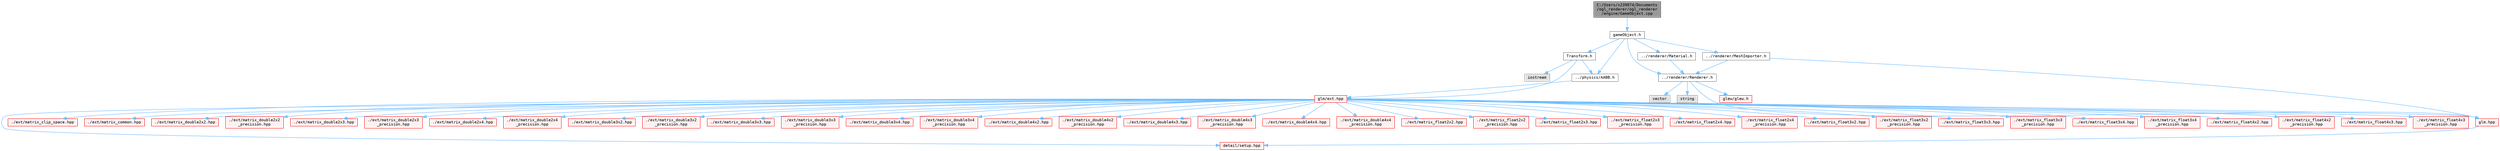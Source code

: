 digraph "C:/Users/s239074/Documents/ogl_renderer/ogl_renderer/engine/GameObject.cpp"
{
 // LATEX_PDF_SIZE
  bgcolor="transparent";
  edge [fontname=Terminal,fontsize=10,labelfontname=Helvetica,labelfontsize=10];
  node [fontname=Terminal,fontsize=10,shape=box,height=0.2,width=0.4];
  Node1 [label="C:/Users/s239074/Documents\l/ogl_renderer/ogl_renderer\l/engine/GameObject.cpp",height=0.2,width=0.4,color="gray40", fillcolor="grey60", style="filled", fontcolor="black",tooltip=" "];
  Node1 -> Node2 [color="steelblue1",style="solid"];
  Node2 [label="gameObject.h",height=0.2,width=0.4,color="grey40", fillcolor="white", style="filled",URL="$_game_object_8h.html",tooltip=" "];
  Node2 -> Node3 [color="steelblue1",style="solid"];
  Node3 [label="Transform.h",height=0.2,width=0.4,color="grey40", fillcolor="white", style="filled",URL="$_transform_8h.html",tooltip=" "];
  Node3 -> Node4 [color="steelblue1",style="solid"];
  Node4 [label="glm/ext.hpp",height=0.2,width=0.4,color="red", fillcolor="#FFF0F0", style="filled",URL="$ext_8hpp.html",tooltip=" "];
  Node4 -> Node5 [color="steelblue1",style="solid"];
  Node5 [label="detail/setup.hpp",height=0.2,width=0.4,color="red", fillcolor="#FFF0F0", style="filled",URL="$setup_8hpp.html",tooltip=" "];
  Node4 -> Node9 [color="steelblue1",style="solid"];
  Node9 [label="glm.hpp",height=0.2,width=0.4,color="red", fillcolor="#FFF0F0", style="filled",URL="$glm_8hpp.html",tooltip=" "];
  Node9 -> Node5 [color="steelblue1",style="solid"];
  Node4 -> Node148 [color="steelblue1",style="solid"];
  Node148 [label="./ext/matrix_clip_space.hpp",height=0.2,width=0.4,color="red", fillcolor="#FFF0F0", style="filled",URL="$matrix__clip__space_8hpp.html",tooltip=" "];
  Node4 -> Node152 [color="steelblue1",style="solid"];
  Node152 [label="./ext/matrix_common.hpp",height=0.2,width=0.4,color="red", fillcolor="#FFF0F0", style="filled",URL="$matrix__common_8hpp.html",tooltip=" "];
  Node4 -> Node60 [color="steelblue1",style="solid"];
  Node60 [label="./ext/matrix_double2x2.hpp",height=0.2,width=0.4,color="red", fillcolor="#FFF0F0", style="filled",URL="$matrix__double2x2_8hpp.html",tooltip=" "];
  Node4 -> Node134 [color="steelblue1",style="solid"];
  Node134 [label="./ext/matrix_double2x2\l_precision.hpp",height=0.2,width=0.4,color="red", fillcolor="#FFF0F0", style="filled",URL="$matrix__double2x2__precision_8hpp.html",tooltip=" "];
  Node4 -> Node65 [color="steelblue1",style="solid"];
  Node65 [label="./ext/matrix_double2x3.hpp",height=0.2,width=0.4,color="red", fillcolor="#FFF0F0", style="filled",URL="$matrix__double2x3_8hpp.html",tooltip=" "];
  Node4 -> Node68 [color="steelblue1",style="solid"];
  Node68 [label="./ext/matrix_double2x3\l_precision.hpp",height=0.2,width=0.4,color="red", fillcolor="#FFF0F0", style="filled",URL="$matrix__double2x3__precision_8hpp.html",tooltip=" "];
  Node4 -> Node72 [color="steelblue1",style="solid"];
  Node72 [label="./ext/matrix_double2x4.hpp",height=0.2,width=0.4,color="red", fillcolor="#FFF0F0", style="filled",URL="$matrix__double2x4_8hpp.html",tooltip=" "];
  Node4 -> Node75 [color="steelblue1",style="solid"];
  Node75 [label="./ext/matrix_double2x4\l_precision.hpp",height=0.2,width=0.4,color="red", fillcolor="#FFF0F0", style="filled",URL="$matrix__double2x4__precision_8hpp.html",tooltip=" "];
  Node4 -> Node79 [color="steelblue1",style="solid"];
  Node79 [label="./ext/matrix_double3x2.hpp",height=0.2,width=0.4,color="red", fillcolor="#FFF0F0", style="filled",URL="$matrix__double3x2_8hpp.html",tooltip=" "];
  Node4 -> Node82 [color="steelblue1",style="solid"];
  Node82 [label="./ext/matrix_double3x2\l_precision.hpp",height=0.2,width=0.4,color="red", fillcolor="#FFF0F0", style="filled",URL="$matrix__double3x2__precision_8hpp.html",tooltip=" "];
  Node4 -> Node86 [color="steelblue1",style="solid"];
  Node86 [label="./ext/matrix_double3x3.hpp",height=0.2,width=0.4,color="red", fillcolor="#FFF0F0", style="filled",URL="$matrix__double3x3_8hpp.html",tooltip=" "];
  Node4 -> Node89 [color="steelblue1",style="solid"];
  Node89 [label="./ext/matrix_double3x3\l_precision.hpp",height=0.2,width=0.4,color="red", fillcolor="#FFF0F0", style="filled",URL="$matrix__double3x3__precision_8hpp.html",tooltip=" "];
  Node4 -> Node93 [color="steelblue1",style="solid"];
  Node93 [label="./ext/matrix_double3x4.hpp",height=0.2,width=0.4,color="red", fillcolor="#FFF0F0", style="filled",URL="$matrix__double3x4_8hpp.html",tooltip=" "];
  Node4 -> Node96 [color="steelblue1",style="solid"];
  Node96 [label="./ext/matrix_double3x4\l_precision.hpp",height=0.2,width=0.4,color="red", fillcolor="#FFF0F0", style="filled",URL="$matrix__double3x4__precision_8hpp.html",tooltip=" "];
  Node4 -> Node100 [color="steelblue1",style="solid"];
  Node100 [label="./ext/matrix_double4x2.hpp",height=0.2,width=0.4,color="red", fillcolor="#FFF0F0", style="filled",URL="$matrix__double4x2_8hpp.html",tooltip=" "];
  Node4 -> Node103 [color="steelblue1",style="solid"];
  Node103 [label="./ext/matrix_double4x2\l_precision.hpp",height=0.2,width=0.4,color="red", fillcolor="#FFF0F0", style="filled",URL="$matrix__double4x2__precision_8hpp.html",tooltip=" "];
  Node4 -> Node107 [color="steelblue1",style="solid"];
  Node107 [label="./ext/matrix_double4x3.hpp",height=0.2,width=0.4,color="red", fillcolor="#FFF0F0", style="filled",URL="$matrix__double4x3_8hpp.html",tooltip=" "];
  Node4 -> Node110 [color="steelblue1",style="solid"];
  Node110 [label="./ext/matrix_double4x3\l_precision.hpp",height=0.2,width=0.4,color="red", fillcolor="#FFF0F0", style="filled",URL="$matrix__double4x3__precision_8hpp.html",tooltip=" "];
  Node4 -> Node114 [color="steelblue1",style="solid"];
  Node114 [label="./ext/matrix_double4x4.hpp",height=0.2,width=0.4,color="red", fillcolor="#FFF0F0", style="filled",URL="$matrix__double4x4_8hpp.html",tooltip=" "];
  Node4 -> Node117 [color="steelblue1",style="solid"];
  Node117 [label="./ext/matrix_double4x4\l_precision.hpp",height=0.2,width=0.4,color="red", fillcolor="#FFF0F0", style="filled",URL="$matrix__double4x4__precision_8hpp.html",tooltip=" "];
  Node4 -> Node135 [color="steelblue1",style="solid"];
  Node135 [label="./ext/matrix_float2x2.hpp",height=0.2,width=0.4,color="red", fillcolor="#FFF0F0", style="filled",URL="$matrix__float2x2_8hpp.html",tooltip=" "];
  Node4 -> Node136 [color="steelblue1",style="solid"];
  Node136 [label="./ext/matrix_float2x2\l_precision.hpp",height=0.2,width=0.4,color="red", fillcolor="#FFF0F0", style="filled",URL="$matrix__float2x2__precision_8hpp.html",tooltip=" "];
  Node4 -> Node69 [color="steelblue1",style="solid"];
  Node69 [label="./ext/matrix_float2x3.hpp",height=0.2,width=0.4,color="red", fillcolor="#FFF0F0", style="filled",URL="$matrix__float2x3_8hpp.html",tooltip=" "];
  Node4 -> Node70 [color="steelblue1",style="solid"];
  Node70 [label="./ext/matrix_float2x3\l_precision.hpp",height=0.2,width=0.4,color="red", fillcolor="#FFF0F0", style="filled",URL="$matrix__float2x3__precision_8hpp.html",tooltip=" "];
  Node4 -> Node76 [color="steelblue1",style="solid"];
  Node76 [label="./ext/matrix_float2x4.hpp",height=0.2,width=0.4,color="red", fillcolor="#FFF0F0", style="filled",URL="$matrix__float2x4_8hpp.html",tooltip=" "];
  Node4 -> Node77 [color="steelblue1",style="solid"];
  Node77 [label="./ext/matrix_float2x4\l_precision.hpp",height=0.2,width=0.4,color="red", fillcolor="#FFF0F0", style="filled",URL="$matrix__float2x4__precision_8hpp.html",tooltip=" "];
  Node4 -> Node83 [color="steelblue1",style="solid"];
  Node83 [label="./ext/matrix_float3x2.hpp",height=0.2,width=0.4,color="red", fillcolor="#FFF0F0", style="filled",URL="$matrix__float3x2_8hpp.html",tooltip=" "];
  Node4 -> Node84 [color="steelblue1",style="solid"];
  Node84 [label="./ext/matrix_float3x2\l_precision.hpp",height=0.2,width=0.4,color="red", fillcolor="#FFF0F0", style="filled",URL="$matrix__float3x2__precision_8hpp.html",tooltip=" "];
  Node4 -> Node90 [color="steelblue1",style="solid"];
  Node90 [label="./ext/matrix_float3x3.hpp",height=0.2,width=0.4,color="red", fillcolor="#FFF0F0", style="filled",URL="$matrix__float3x3_8hpp.html",tooltip=" "];
  Node4 -> Node91 [color="steelblue1",style="solid"];
  Node91 [label="./ext/matrix_float3x3\l_precision.hpp",height=0.2,width=0.4,color="red", fillcolor="#FFF0F0", style="filled",URL="$matrix__float3x3__precision_8hpp.html",tooltip=" "];
  Node4 -> Node97 [color="steelblue1",style="solid"];
  Node97 [label="./ext/matrix_float3x4.hpp",height=0.2,width=0.4,color="red", fillcolor="#FFF0F0", style="filled",URL="$matrix__float3x4_8hpp.html",tooltip=" "];
  Node4 -> Node98 [color="steelblue1",style="solid"];
  Node98 [label="./ext/matrix_float3x4\l_precision.hpp",height=0.2,width=0.4,color="red", fillcolor="#FFF0F0", style="filled",URL="$matrix__float3x4__precision_8hpp.html",tooltip=" "];
  Node4 -> Node104 [color="steelblue1",style="solid"];
  Node104 [label="./ext/matrix_float4x2.hpp",height=0.2,width=0.4,color="red", fillcolor="#FFF0F0", style="filled",URL="$matrix__float4x2_8hpp.html",tooltip=" "];
  Node4 -> Node105 [color="steelblue1",style="solid"];
  Node105 [label="./ext/matrix_float4x2\l_precision.hpp",height=0.2,width=0.4,color="red", fillcolor="#FFF0F0", style="filled",URL="$matrix__float4x2__precision_8hpp.html",tooltip=" "];
  Node4 -> Node111 [color="steelblue1",style="solid"];
  Node111 [label="./ext/matrix_float4x3.hpp",height=0.2,width=0.4,color="red", fillcolor="#FFF0F0", style="filled",URL="$matrix__float4x3_8hpp.html",tooltip=" "];
  Node4 -> Node112 [color="steelblue1",style="solid"];
  Node112 [label="./ext/matrix_float4x3\l_precision.hpp",height=0.2,width=0.4,color="red", fillcolor="#FFF0F0", style="filled",URL="$matrix__float4x3__precision_8hpp.html",tooltip=" "];
  Node3 -> Node290 [color="steelblue1",style="solid"];
  Node290 [label="../physics/AABB.h",height=0.2,width=0.4,color="grey40", fillcolor="white", style="filled",URL="$ogl__renderer_2physics_2_a_a_b_b_8h.html",tooltip=" "];
  Node290 -> Node4 [color="steelblue1",style="solid"];
  Node3 -> Node291 [color="steelblue1",style="solid"];
  Node291 [label="iostream",height=0.2,width=0.4,color="grey60", fillcolor="#E0E0E0", style="filled",tooltip=" "];
  Node2 -> Node292 [color="steelblue1",style="solid"];
  Node292 [label="../renderer/Renderer.h",height=0.2,width=0.4,color="grey40", fillcolor="white", style="filled",URL="$_renderer_8h.html",tooltip=" "];
  Node292 -> Node293 [color="steelblue1",style="solid"];
  Node293 [label="glew/glew.h",height=0.2,width=0.4,color="red", fillcolor="#FFF0F0", style="filled",URL="$glew_8h.html",tooltip=" "];
  Node292 -> Node9 [color="steelblue1",style="solid"];
  Node292 -> Node297 [color="steelblue1",style="solid"];
  Node297 [label="vector",height=0.2,width=0.4,color="grey60", fillcolor="#E0E0E0", style="filled",tooltip=" "];
  Node292 -> Node298 [color="steelblue1",style="solid"];
  Node298 [label="string",height=0.2,width=0.4,color="grey60", fillcolor="#E0E0E0", style="filled",tooltip=" "];
  Node2 -> Node299 [color="steelblue1",style="solid"];
  Node299 [label="../renderer/Material.h",height=0.2,width=0.4,color="grey40", fillcolor="white", style="filled",URL="$ogl__renderer_2renderer_2_material_8h.html",tooltip=" "];
  Node299 -> Node292 [color="steelblue1",style="solid"];
  Node2 -> Node300 [color="steelblue1",style="solid"];
  Node300 [label="../renderer/MeshImporter.h",height=0.2,width=0.4,color="grey40", fillcolor="white", style="filled",URL="$_mesh_importer_8h.html",tooltip=" "];
  Node300 -> Node9 [color="steelblue1",style="solid"];
  Node300 -> Node292 [color="steelblue1",style="solid"];
  Node2 -> Node290 [color="steelblue1",style="solid"];
}
